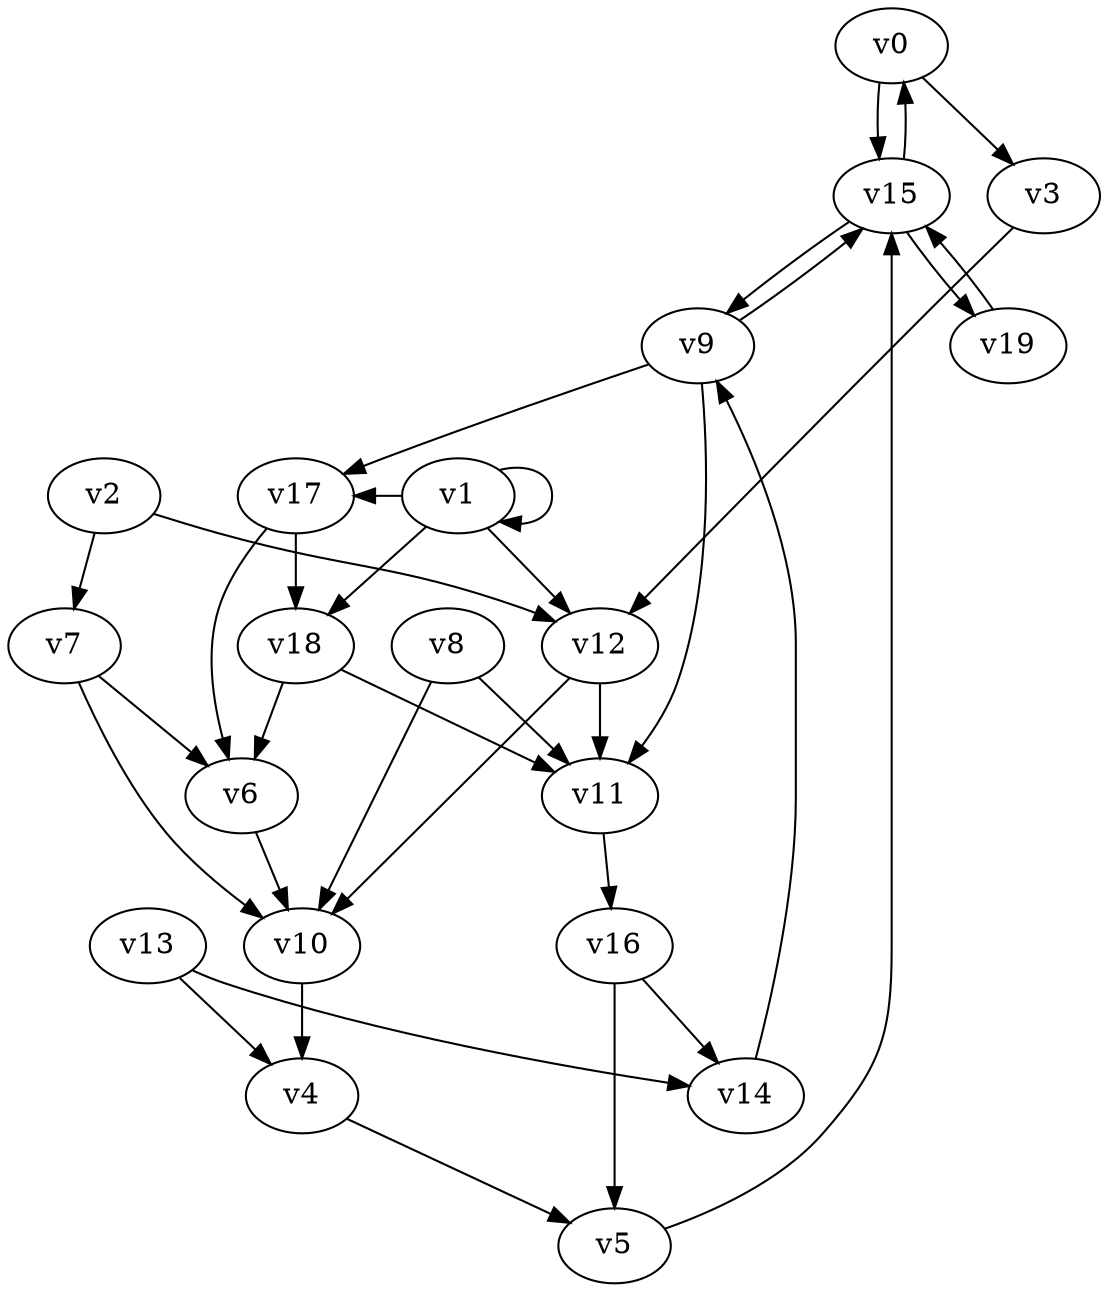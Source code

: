 // Benchmark game 17 - 20 vertices
// time_bound: 7
// targets: v16
digraph G {
    v0 [name="v0", player=1];
    v1 [name="v1", player=0];
    v2 [name="v2", player=1];
    v3 [name="v3", player=0];
    v4 [name="v4", player=1];
    v5 [name="v5", player=0];
    v6 [name="v6", player=1];
    v7 [name="v7", player=0];
    v8 [name="v8", player=0];
    v9 [name="v9", player=0];
    v10 [name="v10", player=0];
    v11 [name="v11", player=1];
    v12 [name="v12", player=0];
    v13 [name="v13", player=0];
    v14 [name="v14", player=0];
    v15 [name="v15", player=0];
    v16 [name="v16", player=1, target=1];
    v17 [name="v17", player=0];
    v18 [name="v18", player=1];
    v19 [name="v19", player=0];

    v0 -> v15;
    v1 -> v17 [constraint="t < 12"];
    v2 -> v7;
    v3 -> v12 [constraint="t >= 1"];
    v4 -> v5;
    v5 -> v15;
    v6 -> v10;
    v7 -> v10;
    v8 -> v10;
    v9 -> v11;
    v10 -> v4;
    v11 -> v16;
    v12 -> v10 [constraint="t >= 3"];
    v13 -> v14 [constraint="t >= 1"];
    v14 -> v9;
    v15 -> v19;
    v16 -> v5;
    v17 -> v18;
    v18 -> v6;
    v19 -> v15;
    v15 -> v9;
    v15 -> v0;
    v2 -> v12;
    v16 -> v14;
    v7 -> v6;
    v18 -> v11;
    v1 -> v1;
    v9 -> v15;
    v9 -> v17;
    v0 -> v3;
    v13 -> v4;
    v8 -> v11;
    v12 -> v11;
    v1 -> v12;
    v1 -> v18;
    v17 -> v6;
}
